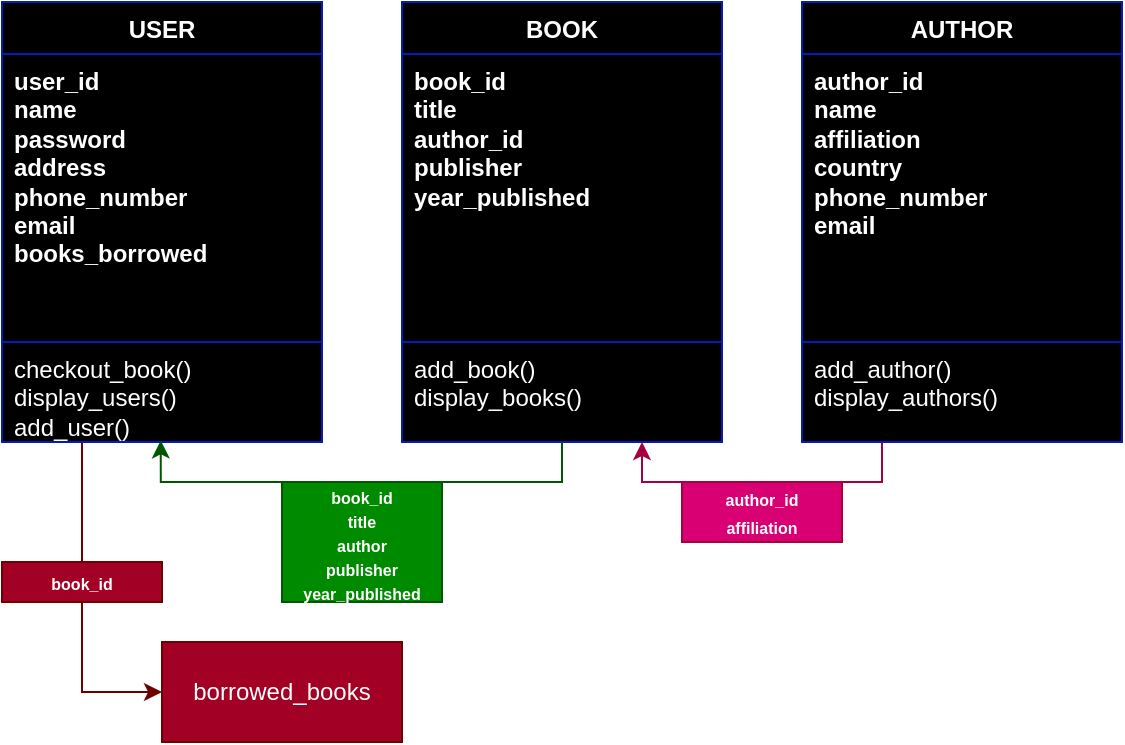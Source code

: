 <mxfile version="28.2.5">
  <diagram name="Page-1" id="UF9DtJNkXfFTJp6iqTIU">
    <mxGraphModel dx="826" dy="458" grid="1" gridSize="10" guides="1" tooltips="1" connect="1" arrows="1" fold="1" page="1" pageScale="1" pageWidth="850" pageHeight="1100" math="0" shadow="0">
      <root>
        <mxCell id="0" />
        <mxCell id="1" parent="0" />
        <mxCell id="T-2Mg3BevMmO7YCp2QXU-19" style="edgeStyle=orthogonalEdgeStyle;rounded=0;orthogonalLoop=1;jettySize=auto;html=1;exitX=0.25;exitY=1;exitDx=0;exitDy=0;entryX=0;entryY=0.5;entryDx=0;entryDy=0;fillColor=#a20025;strokeColor=#6F0000;" edge="1" parent="1" source="T-2Mg3BevMmO7YCp2QXU-1" target="T-2Mg3BevMmO7YCp2QXU-18">
          <mxGeometry relative="1" as="geometry" />
        </mxCell>
        <mxCell id="T-2Mg3BevMmO7YCp2QXU-1" value="USER" style="swimlane;fontStyle=1;align=center;verticalAlign=top;childLayout=stackLayout;horizontal=1;startSize=26;horizontalStack=0;resizeParent=1;resizeParentMax=0;resizeLast=0;collapsible=1;marginBottom=0;whiteSpace=wrap;html=1;fillColor=#0050ef;fontColor=#ffffff;strokeColor=#001DBC;gradientColor=light-dark(#000000,#5134FF);" vertex="1" parent="1">
          <mxGeometry x="40" y="40" width="160" height="220" as="geometry" />
        </mxCell>
        <mxCell id="T-2Mg3BevMmO7YCp2QXU-2" value="&lt;font&gt;&lt;b&gt;user_id&lt;/b&gt;&lt;/font&gt;&lt;div&gt;&lt;font&gt;&lt;b&gt;name&lt;/b&gt;&lt;/font&gt;&lt;/div&gt;&lt;div&gt;&lt;font&gt;&lt;b&gt;password&lt;/b&gt;&lt;/font&gt;&lt;/div&gt;&lt;div&gt;&lt;font&gt;&lt;b&gt;address&lt;/b&gt;&lt;/font&gt;&lt;/div&gt;&lt;div&gt;&lt;font&gt;&lt;b&gt;phone_number&lt;/b&gt;&lt;/font&gt;&lt;/div&gt;&lt;div&gt;&lt;font&gt;&lt;b&gt;email&lt;/b&gt;&lt;/font&gt;&lt;/div&gt;&lt;div&gt;&lt;font&gt;&lt;b&gt;books_borrowed&lt;/b&gt;&lt;/font&gt;&lt;/div&gt;&lt;div&gt;&lt;br&gt;&lt;/div&gt;" style="text;strokeColor=#001DBC;fillColor=light-dark(#0050EF,#6DB2FF);align=left;verticalAlign=top;spacingLeft=4;spacingRight=4;overflow=hidden;rotatable=0;points=[[0,0.5],[1,0.5]];portConstraint=eastwest;whiteSpace=wrap;html=1;fontColor=#ffffff;gradientColor=light-dark(#000000,#5134FF);" vertex="1" parent="T-2Mg3BevMmO7YCp2QXU-1">
          <mxGeometry y="26" width="160" height="144" as="geometry" />
        </mxCell>
        <mxCell id="T-2Mg3BevMmO7YCp2QXU-4" value="checkout_book()&lt;div&gt;display_users()&lt;/div&gt;&lt;div&gt;add_user()&lt;/div&gt;" style="text;strokeColor=#001DBC;fillColor=#0050ef;align=left;verticalAlign=top;spacingLeft=4;spacingRight=4;overflow=hidden;rotatable=0;points=[[0,0.5],[1,0.5]];portConstraint=eastwest;whiteSpace=wrap;html=1;fontColor=#ffffff;gradientColor=light-dark(#000000,#5134FF);" vertex="1" parent="T-2Mg3BevMmO7YCp2QXU-1">
          <mxGeometry y="170" width="160" height="50" as="geometry" />
        </mxCell>
        <mxCell id="T-2Mg3BevMmO7YCp2QXU-5" value="BOOK" style="swimlane;fontStyle=1;align=center;verticalAlign=top;childLayout=stackLayout;horizontal=1;startSize=26;horizontalStack=0;resizeParent=1;resizeParentMax=0;resizeLast=0;collapsible=1;marginBottom=0;whiteSpace=wrap;html=1;fillColor=#0050ef;fontColor=#ffffff;strokeColor=#001DBC;gradientColor=light-dark(#000000,#5134FF);" vertex="1" parent="1">
          <mxGeometry x="240" y="40" width="160" height="220" as="geometry" />
        </mxCell>
        <mxCell id="T-2Mg3BevMmO7YCp2QXU-6" value="&lt;div&gt;&lt;b&gt;book_id&lt;br&gt;title&lt;/b&gt;&lt;/div&gt;&lt;div&gt;&lt;b&gt;author_id&lt;/b&gt;&lt;/div&gt;&lt;div&gt;&lt;b&gt;publisher&lt;/b&gt;&lt;/div&gt;&lt;div&gt;&lt;b&gt;year_published&lt;/b&gt;&lt;/div&gt;" style="text;strokeColor=#001DBC;fillColor=light-dark(#0050EF,#6DB2FF);align=left;verticalAlign=top;spacingLeft=4;spacingRight=4;overflow=hidden;rotatable=0;points=[[0,0.5],[1,0.5]];portConstraint=eastwest;whiteSpace=wrap;html=1;fontColor=#ffffff;gradientColor=light-dark(#000000,#5134FF);" vertex="1" parent="T-2Mg3BevMmO7YCp2QXU-5">
          <mxGeometry y="26" width="160" height="144" as="geometry" />
        </mxCell>
        <mxCell id="T-2Mg3BevMmO7YCp2QXU-7" value="add_book()&lt;div&gt;display_books()&lt;/div&gt;" style="text;strokeColor=#001DBC;fillColor=#0050ef;align=left;verticalAlign=top;spacingLeft=4;spacingRight=4;overflow=hidden;rotatable=0;points=[[0,0.5],[1,0.5]];portConstraint=eastwest;whiteSpace=wrap;html=1;fontColor=#ffffff;gradientColor=light-dark(#000000,#5134FF);" vertex="1" parent="T-2Mg3BevMmO7YCp2QXU-5">
          <mxGeometry y="170" width="160" height="50" as="geometry" />
        </mxCell>
        <mxCell id="T-2Mg3BevMmO7YCp2QXU-16" style="edgeStyle=orthogonalEdgeStyle;rounded=0;orthogonalLoop=1;jettySize=auto;html=1;exitX=0.25;exitY=1;exitDx=0;exitDy=0;entryX=0.75;entryY=1;entryDx=0;entryDy=0;fillColor=#d80073;strokeColor=#A50040;" edge="1" parent="1" source="T-2Mg3BevMmO7YCp2QXU-8" target="T-2Mg3BevMmO7YCp2QXU-5">
          <mxGeometry relative="1" as="geometry" />
        </mxCell>
        <mxCell id="T-2Mg3BevMmO7YCp2QXU-8" value="AUTHOR" style="swimlane;fontStyle=1;align=center;verticalAlign=top;childLayout=stackLayout;horizontal=1;startSize=26;horizontalStack=0;resizeParent=1;resizeParentMax=0;resizeLast=0;collapsible=1;marginBottom=0;whiteSpace=wrap;html=1;fillColor=#0050ef;fontColor=#ffffff;strokeColor=#001DBC;gradientColor=light-dark(#000000,#5134FF);" vertex="1" parent="1">
          <mxGeometry x="440" y="40" width="160" height="220" as="geometry" />
        </mxCell>
        <mxCell id="T-2Mg3BevMmO7YCp2QXU-9" value="&lt;b&gt;author_id&lt;/b&gt;&lt;div&gt;&lt;b&gt;name&lt;/b&gt;&lt;/div&gt;&lt;div&gt;&lt;b&gt;affiliation&lt;/b&gt;&lt;/div&gt;&lt;div&gt;&lt;b&gt;country&lt;/b&gt;&lt;/div&gt;&lt;div&gt;&lt;b&gt;phone_number&lt;/b&gt;&lt;/div&gt;&lt;div&gt;&lt;b&gt;email&lt;/b&gt;&lt;/div&gt;&lt;div&gt;&lt;b&gt;&lt;br&gt;&lt;/b&gt;&lt;/div&gt;" style="text;strokeColor=#001DBC;fillColor=light-dark(#0050EF,#6DB2FF);align=left;verticalAlign=top;spacingLeft=4;spacingRight=4;overflow=hidden;rotatable=0;points=[[0,0.5],[1,0.5]];portConstraint=eastwest;whiteSpace=wrap;html=1;fontColor=#ffffff;gradientColor=light-dark(#000000,#5134FF);" vertex="1" parent="T-2Mg3BevMmO7YCp2QXU-8">
          <mxGeometry y="26" width="160" height="144" as="geometry" />
        </mxCell>
        <mxCell id="T-2Mg3BevMmO7YCp2QXU-10" value="add_author()&lt;div&gt;display_authors()&lt;/div&gt;" style="text;strokeColor=#001DBC;fillColor=#0050ef;align=left;verticalAlign=top;spacingLeft=4;spacingRight=4;overflow=hidden;rotatable=0;points=[[0,0.5],[1,0.5]];portConstraint=eastwest;whiteSpace=wrap;html=1;fontColor=#ffffff;gradientColor=light-dark(#000000,#5134FF);" vertex="1" parent="T-2Mg3BevMmO7YCp2QXU-8">
          <mxGeometry y="170" width="160" height="50" as="geometry" />
        </mxCell>
        <mxCell id="T-2Mg3BevMmO7YCp2QXU-14" style="edgeStyle=orthogonalEdgeStyle;rounded=0;orthogonalLoop=1;jettySize=auto;html=1;exitX=0.5;exitY=1;exitDx=0;exitDy=0;entryX=0.496;entryY=0.984;entryDx=0;entryDy=0;entryPerimeter=0;fillColor=#008a00;strokeColor=#005700;" edge="1" parent="1" source="T-2Mg3BevMmO7YCp2QXU-5" target="T-2Mg3BevMmO7YCp2QXU-4">
          <mxGeometry relative="1" as="geometry">
            <Array as="points">
              <mxPoint x="320" y="280" />
              <mxPoint x="119" y="280" />
            </Array>
          </mxGeometry>
        </mxCell>
        <mxCell id="T-2Mg3BevMmO7YCp2QXU-15" value="&lt;div style=&quot;line-height: 100%;&quot;&gt;&lt;div&gt;&lt;b&gt;&lt;font style=&quot;font-size: 8px; line-height: 100%;&quot;&gt;book_id&lt;/font&gt;&lt;/b&gt;&lt;/div&gt;&lt;div&gt;&lt;b&gt;&lt;font style=&quot;font-size: 8px; line-height: 100%;&quot;&gt;title&lt;/font&gt;&lt;/b&gt;&lt;/div&gt;&lt;div&gt;&lt;b&gt;&lt;font style=&quot;font-size: 8px; line-height: 100%;&quot;&gt;author&lt;/font&gt;&lt;/b&gt;&lt;/div&gt;&lt;div&gt;&lt;b&gt;&lt;font style=&quot;font-size: 8px; line-height: 100%;&quot;&gt;publisher&lt;/font&gt;&lt;/b&gt;&lt;/div&gt;&lt;div&gt;&lt;b&gt;&lt;font style=&quot;font-size: 8px; line-height: 100%;&quot;&gt;year_published&lt;/font&gt;&lt;/b&gt;&lt;/div&gt;&lt;div&gt;&lt;/div&gt;&lt;/div&gt;" style="text;html=1;align=center;verticalAlign=middle;whiteSpace=wrap;rounded=0;fillColor=#008a00;fontColor=#ffffff;strokeColor=#005700;" vertex="1" parent="1">
          <mxGeometry x="180" y="280" width="80" height="60" as="geometry" />
        </mxCell>
        <mxCell id="T-2Mg3BevMmO7YCp2QXU-17" value="&lt;div style=&quot;line-height: 100%;&quot;&gt;&lt;div&gt;&lt;span style=&quot;font-size: 8px;&quot;&gt;&lt;b&gt;author_id&lt;/b&gt;&lt;/span&gt;&lt;/div&gt;&lt;div&gt;&lt;span style=&quot;font-size: 8px;&quot;&gt;&lt;b&gt;affiliation&lt;/b&gt;&lt;/span&gt;&lt;/div&gt;&lt;div&gt;&lt;/div&gt;&lt;/div&gt;" style="text;html=1;align=center;verticalAlign=middle;whiteSpace=wrap;rounded=0;fillColor=#d80073;fontColor=#ffffff;strokeColor=#A50040;" vertex="1" parent="1">
          <mxGeometry x="380" y="280" width="80" height="30" as="geometry" />
        </mxCell>
        <mxCell id="T-2Mg3BevMmO7YCp2QXU-18" value="borrowed_books" style="html=1;whiteSpace=wrap;fillColor=#a20025;fontColor=#ffffff;strokeColor=#6F0000;" vertex="1" parent="1">
          <mxGeometry x="120" y="360" width="120" height="50" as="geometry" />
        </mxCell>
        <mxCell id="T-2Mg3BevMmO7YCp2QXU-20" value="&lt;div style=&quot;line-height: 100%;&quot;&gt;&lt;div&gt;&lt;span style=&quot;font-size: 8px;&quot;&gt;&lt;b&gt;book_id&lt;/b&gt;&lt;/span&gt;&lt;/div&gt;&lt;div&gt;&lt;/div&gt;&lt;/div&gt;" style="text;html=1;align=center;verticalAlign=middle;whiteSpace=wrap;rounded=0;fillColor=#a20025;fontColor=#ffffff;strokeColor=#6F0000;" vertex="1" parent="1">
          <mxGeometry x="40" y="320" width="80" height="20" as="geometry" />
        </mxCell>
      </root>
    </mxGraphModel>
  </diagram>
</mxfile>
